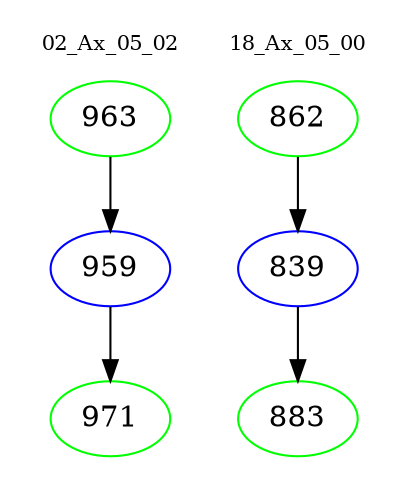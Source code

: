 digraph{
subgraph cluster_0 {
color = white
label = "02_Ax_05_02";
fontsize=10;
T0_963 [label="963", color="green"]
T0_963 -> T0_959 [color="black"]
T0_959 [label="959", color="blue"]
T0_959 -> T0_971 [color="black"]
T0_971 [label="971", color="green"]
}
subgraph cluster_1 {
color = white
label = "18_Ax_05_00";
fontsize=10;
T1_862 [label="862", color="green"]
T1_862 -> T1_839 [color="black"]
T1_839 [label="839", color="blue"]
T1_839 -> T1_883 [color="black"]
T1_883 [label="883", color="green"]
}
}
